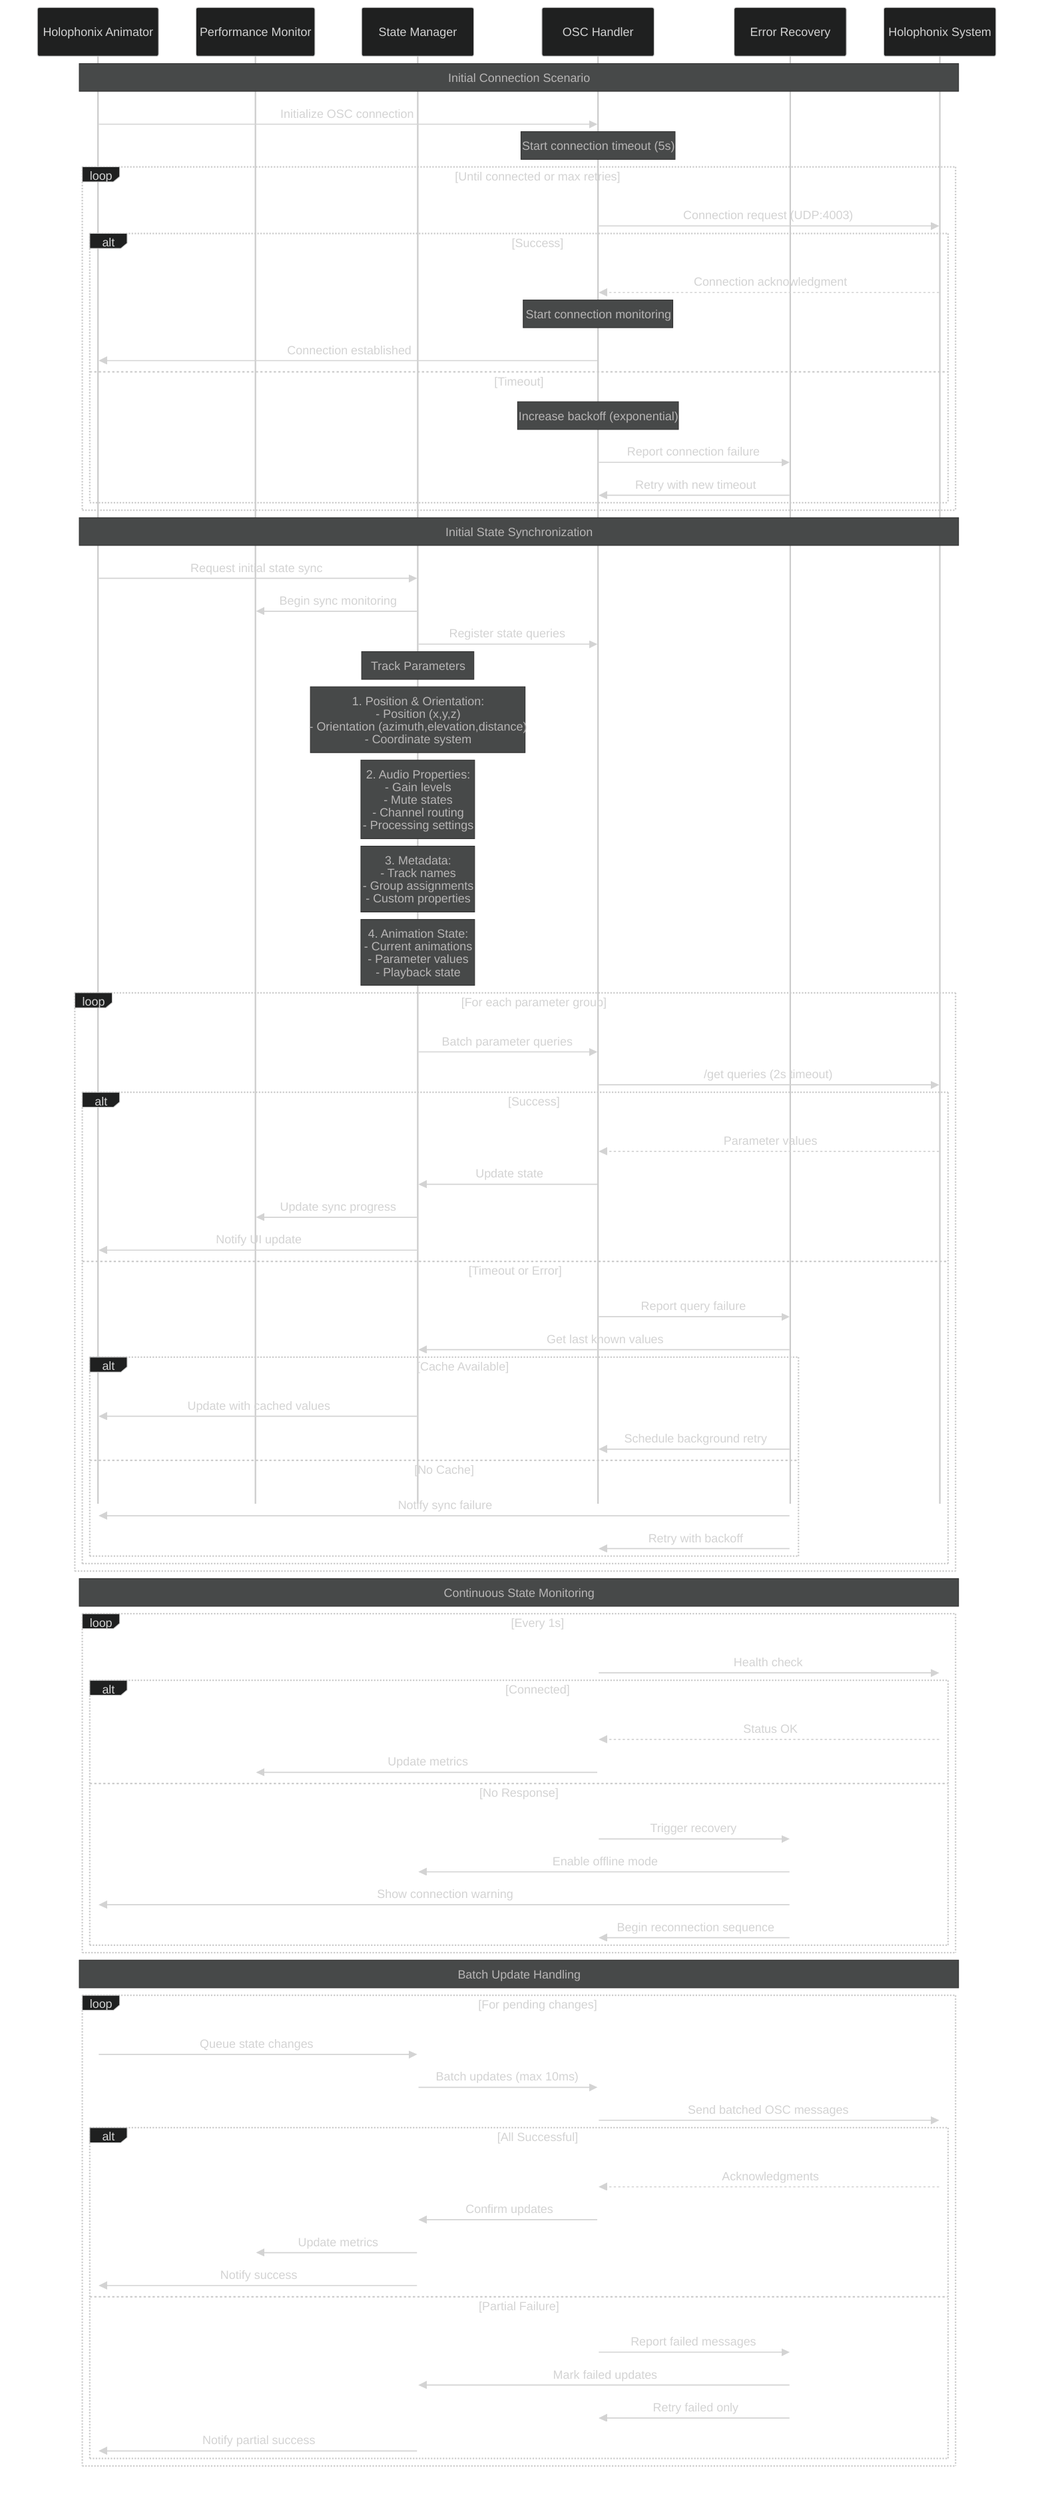 %%{init: {
  'theme': 'dark',
  'themeVariables': {
    'fontSize': '16px',
    'fontFamily': 'arial',
    'lineWidth': '2px',
    'arrowMarkerAbsolute': true,
    'darkMode': true,
    'primaryColor': '#fff',
    'primaryTextColor': '#fff',
    'primaryBorderColor': '#fff',
    'lineColor': '#f5f5f5',
    'textColor': '#f5f5f5'
  },
  'sequence': {
    'messageAlign': 'center',
    'boxMargin': 10,
    'boxTextMargin': 5,
    'noteMargin': 10,
    'messageMargin': 35,
    'mirrorActors': false,
    'bottomMarginAdj': 1,
    'useMaxWidth': true,
    'rightAngles': false,
    'showSequenceNumbers': false
  }
} }%%

sequenceDiagram
    participant App as Holophonix Animator
    participant Monitor as Performance Monitor
    participant State as State Manager
    participant OSC as OSC Handler
    participant Recovery as Error Recovery
    participant Holo as Holophonix System
    
    %% Initial Connection Scenario
    Note over App,Holo: Initial Connection Scenario
    App->>OSC: Initialize OSC connection
    Note over OSC: Start connection timeout (5s)
    
    %% Connection Attempt with Backoff
    loop Until connected or max retries
        OSC->>Holo: Connection request (UDP:4003)
        alt Success
            Holo-->>OSC: Connection acknowledgment
            Note over OSC: Start connection monitoring
            OSC->>App: Connection established
        else Timeout
            Note over OSC: Increase backoff (exponential)
            OSC->>Recovery: Report connection failure
            Recovery->>OSC: Retry with new timeout
        end
    end
    
    %% Initial State Synchronization
    Note over App,Holo: Initial State Synchronization
    App->>State: Request initial state sync
    State->>Monitor: Begin sync monitoring
    State->>OSC: Register state queries
    
    Note over State: Track Parameters
    Note over State: 1. Position & Orientation:<br/>- Position (x,y,z)<br/>- Orientation (azimuth,elevation,distance)<br/>- Coordinate system
    Note over State: 2. Audio Properties:<br/>- Gain levels<br/>- Mute states<br/>- Channel routing<br/>- Processing settings
    Note over State: 3. Metadata:<br/>- Track names<br/>- Group assignments<br/>- Custom properties
    Note over State: 4. Animation State:<br/>- Current animations<br/>- Parameter values<br/>- Playback state
    
    %% Parameter Synchronization with Recovery
    loop For each parameter group
        State->>OSC: Batch parameter queries
        OSC->>Holo: /get queries (2s timeout)
        
        alt Success
            Holo-->>OSC: Parameter values
            OSC->>State: Update state
            State->>Monitor: Update sync progress
            State->>App: Notify UI update
        else Timeout or Error
            OSC->>Recovery: Report query failure
            Recovery->>State: Get last known values
            alt Cache Available
                State->>App: Update with cached values
                Recovery->>OSC: Schedule background retry
            else No Cache
                Recovery->>App: Notify sync failure
                Recovery->>OSC: Retry with backoff
            end
        end
    end
    
    %% Continuous Monitoring
    Note over App,Holo: Continuous State Monitoring
    loop Every 1s
        OSC->>Holo: Health check
        alt Connected
            Holo-->>OSC: Status OK
            OSC->>Monitor: Update metrics
        else No Response
            OSC->>Recovery: Trigger recovery
            Recovery->>State: Enable offline mode
            Recovery->>App: Show connection warning
            Recovery->>OSC: Begin reconnection sequence
        end
    end
    
    %% Batch Updates
    Note over App,Holo: Batch Update Handling
    loop For pending changes
        App->>State: Queue state changes
        State->>OSC: Batch updates (max 10ms)
        OSC->>Holo: Send batched OSC messages
        
        alt All Successful
            Holo-->>OSC: Acknowledgments
            OSC->>State: Confirm updates
            State->>Monitor: Update metrics
            State->>App: Notify success
        else Partial Failure
            OSC->>Recovery: Report failed messages
            Recovery->>State: Mark failed updates
            Recovery->>OSC: Retry failed only
            State->>App: Notify partial success
        end
    end
